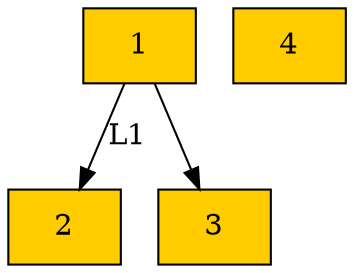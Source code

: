 digraph "G" {
n0 [pos="375.0,-195.0!", label=1, fillcolor="#FFCC00", style=filled, shape=box];
n1 [pos="525.0,-195.0!", label=2, fillcolor="#FFCC00", style=filled, shape=box];
n2 [pos="525.0,-315.0!", label=3, fillcolor="#FFCC00", style=filled, shape=box];
n3 [pos="375.0,-315.0!", label=4, fillcolor="#FFCC00", style=filled, shape=box];
n0 -> n1 [key=0, id=e0, color="#000000", label=L1];
n0 -> n2 [key=0, id=e1, color="#000000"];
}
